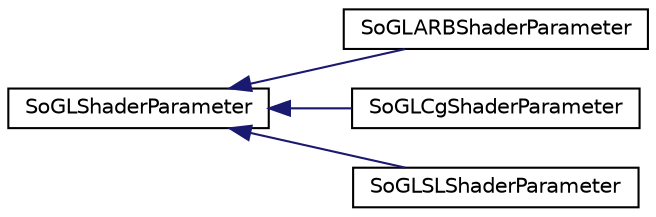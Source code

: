 digraph "Graphical Class Hierarchy"
{
 // LATEX_PDF_SIZE
  edge [fontname="Helvetica",fontsize="10",labelfontname="Helvetica",labelfontsize="10"];
  node [fontname="Helvetica",fontsize="10",shape=record];
  rankdir="LR";
  Node0 [label="SoGLShaderParameter",height=0.2,width=0.4,color="black", fillcolor="white", style="filled",URL="$classSoGLShaderParameter.html",tooltip=" "];
  Node0 -> Node1 [dir="back",color="midnightblue",fontsize="10",style="solid",fontname="Helvetica"];
  Node1 [label="SoGLARBShaderParameter",height=0.2,width=0.4,color="black", fillcolor="white", style="filled",URL="$classSoGLARBShaderParameter.html",tooltip=" "];
  Node0 -> Node2 [dir="back",color="midnightblue",fontsize="10",style="solid",fontname="Helvetica"];
  Node2 [label="SoGLCgShaderParameter",height=0.2,width=0.4,color="black", fillcolor="white", style="filled",URL="$classSoGLCgShaderParameter.html",tooltip=" "];
  Node0 -> Node3 [dir="back",color="midnightblue",fontsize="10",style="solid",fontname="Helvetica"];
  Node3 [label="SoGLSLShaderParameter",height=0.2,width=0.4,color="black", fillcolor="white", style="filled",URL="$classSoGLSLShaderParameter.html",tooltip=" "];
}
